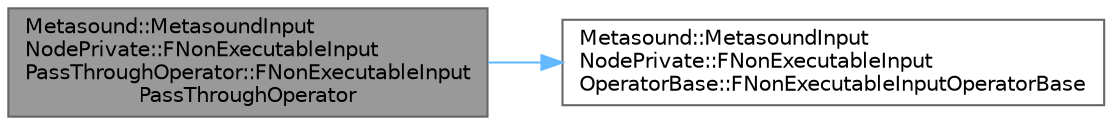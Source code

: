 digraph "Metasound::MetasoundInputNodePrivate::FNonExecutableInputPassThroughOperator::FNonExecutableInputPassThroughOperator"
{
 // INTERACTIVE_SVG=YES
 // LATEX_PDF_SIZE
  bgcolor="transparent";
  edge [fontname=Helvetica,fontsize=10,labelfontname=Helvetica,labelfontsize=10];
  node [fontname=Helvetica,fontsize=10,shape=box,height=0.2,width=0.4];
  rankdir="LR";
  Node1 [id="Node000001",label="Metasound::MetasoundInput\lNodePrivate::FNonExecutableInput\lPassThroughOperator::FNonExecutableInput\lPassThroughOperator",height=0.2,width=0.4,color="gray40", fillcolor="grey60", style="filled", fontcolor="black",tooltip=" "];
  Node1 -> Node2 [id="edge1_Node000001_Node000002",color="steelblue1",style="solid",tooltip=" "];
  Node2 [id="Node000002",label="Metasound::MetasoundInput\lNodePrivate::FNonExecutableInput\lOperatorBase::FNonExecutableInputOperatorBase",height=0.2,width=0.4,color="grey40", fillcolor="white", style="filled",URL="$d8/deb/classMetasound_1_1MetasoundInputNodePrivate_1_1FNonExecutableInputOperatorBase.html#af9d8810764b1fa934878fa3f16f8e4b8",tooltip=" "];
}
